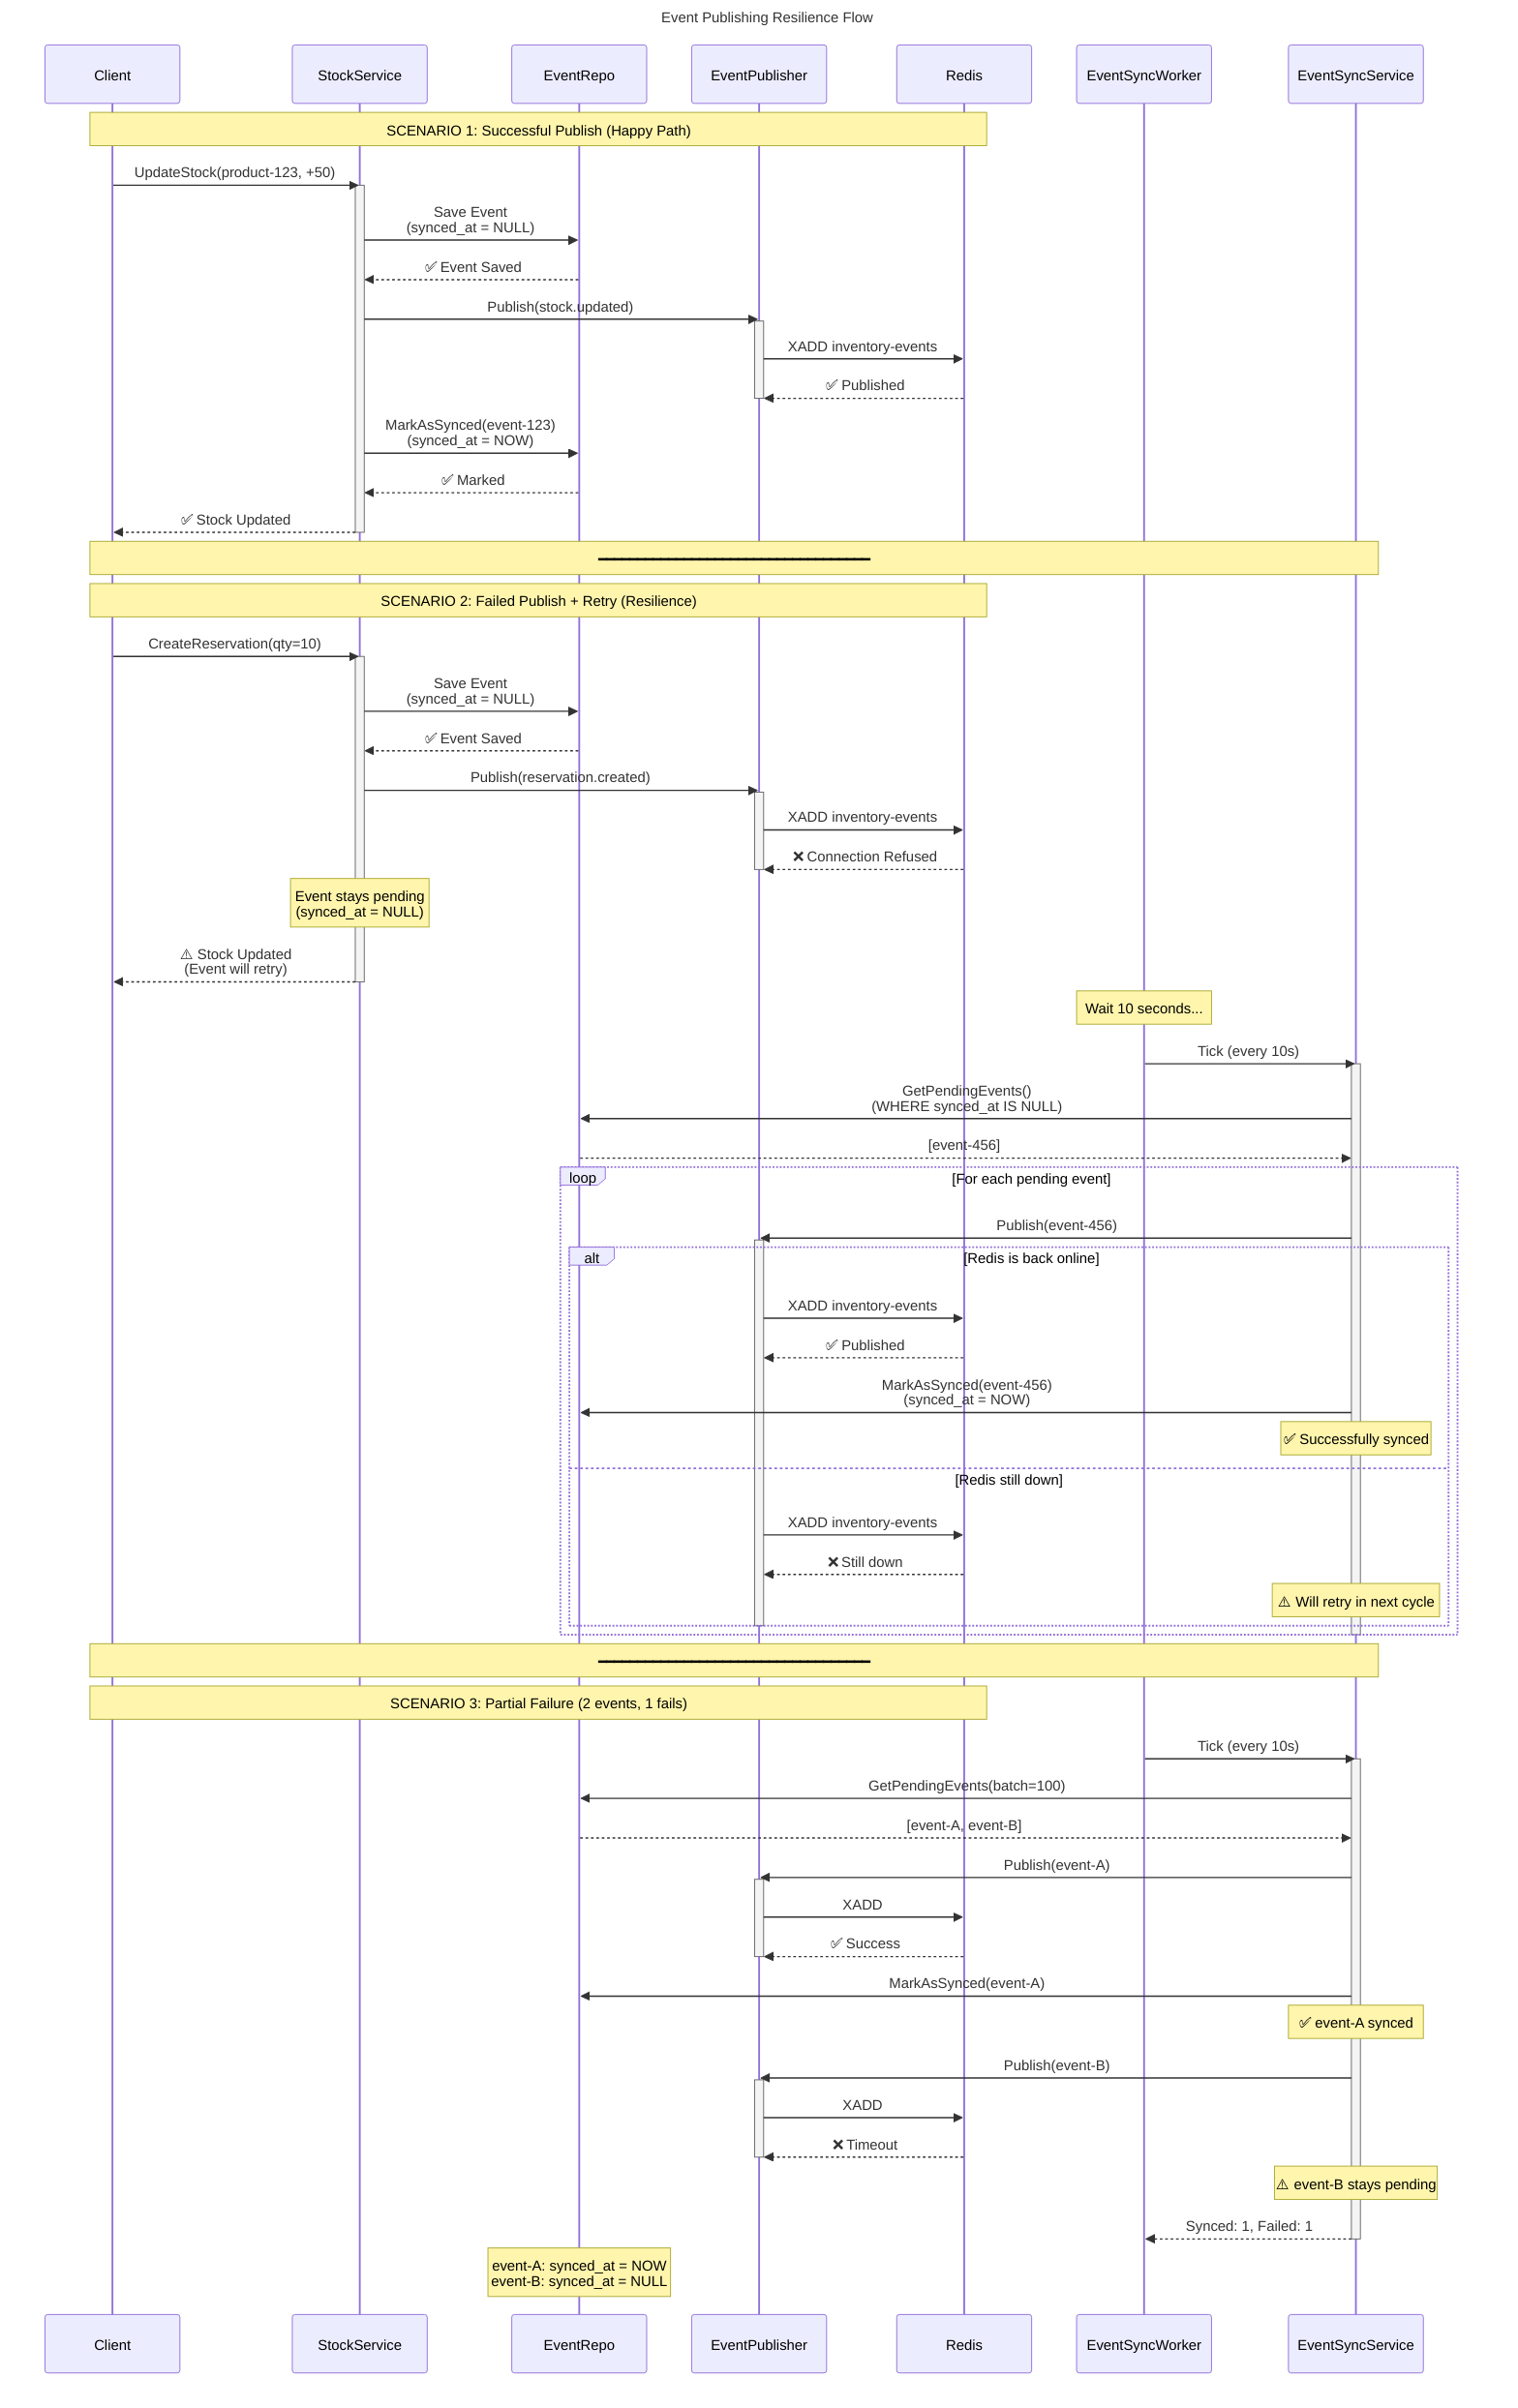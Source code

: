 ---
title: Event Publishing Resilience Flow
---
sequenceDiagram
    participant Client
    participant StockService
    participant EventRepo
    participant EventPublisher
    participant Redis
    participant EventSyncWorker
    participant EventSyncService

    Note over Client,Redis: SCENARIO 1: Successful Publish (Happy Path)
    
    Client->>StockService: UpdateStock(product-123, +50)
    activate StockService
    
    StockService->>EventRepo: Save Event<br/>(synced_at = NULL)
    EventRepo-->>StockService: ✅ Event Saved
    
    StockService->>EventPublisher: Publish(stock.updated)
    activate EventPublisher
    EventPublisher->>Redis: XADD inventory-events
    Redis-->>EventPublisher: ✅ Published
    deactivate EventPublisher
    
    StockService->>EventRepo: MarkAsSynced(event-123)<br/>(synced_at = NOW)
    EventRepo-->>StockService: ✅ Marked
    
    StockService-->>Client: ✅ Stock Updated
    deactivate StockService
    
    Note over Client,EventSyncService: ━━━━━━━━━━━━━━━━━━━━━━━━━━━━━━━━━━━
    
    Note over Client,Redis: SCENARIO 2: Failed Publish + Retry (Resilience)
    
    Client->>StockService: CreateReservation(qty=10)
    activate StockService
    
    StockService->>EventRepo: Save Event<br/>(synced_at = NULL)
    EventRepo-->>StockService: ✅ Event Saved
    
    StockService->>EventPublisher: Publish(reservation.created)
    activate EventPublisher
    EventPublisher->>Redis: XADD inventory-events
    Redis-->>EventPublisher: ❌ Connection Refused
    deactivate EventPublisher
    
    Note over StockService: Event stays pending<br/>(synced_at = NULL)
    
    StockService-->>Client: ⚠️ Stock Updated<br/>(Event will retry)
    deactivate StockService
    
    Note over EventSyncWorker: Wait 10 seconds...
    
    EventSyncWorker->>EventSyncService: Tick (every 10s)
    activate EventSyncService
    
    EventSyncService->>EventRepo: GetPendingEvents()<br/>(WHERE synced_at IS NULL)
    EventRepo-->>EventSyncService: [event-456]
    
    loop For each pending event
        EventSyncService->>EventPublisher: Publish(event-456)
        activate EventPublisher
        
        alt Redis is back online
            EventPublisher->>Redis: XADD inventory-events
            Redis-->>EventPublisher: ✅ Published
            EventSyncService->>EventRepo: MarkAsSynced(event-456)<br/>(synced_at = NOW)
            Note over EventSyncService: ✅ Successfully synced
        else Redis still down
            EventPublisher->>Redis: XADD inventory-events
            Redis-->>EventPublisher: ❌ Still down
            Note over EventSyncService: ⚠️ Will retry in next cycle
        end
        
        deactivate EventPublisher
    end
    
    deactivate EventSyncService
    
    Note over Client,EventSyncService: ━━━━━━━━━━━━━━━━━━━━━━━━━━━━━━━━━━━
    
    Note over Client,Redis: SCENARIO 3: Partial Failure (2 events, 1 fails)
    
    EventSyncWorker->>EventSyncService: Tick (every 10s)
    activate EventSyncService
    
    EventSyncService->>EventRepo: GetPendingEvents(batch=100)
    EventRepo-->>EventSyncService: [event-A, event-B]
    
    EventSyncService->>EventPublisher: Publish(event-A)
    activate EventPublisher
    EventPublisher->>Redis: XADD
    Redis-->>EventPublisher: ✅ Success
    deactivate EventPublisher
    EventSyncService->>EventRepo: MarkAsSynced(event-A)
    Note over EventSyncService: ✅ event-A synced
    
    EventSyncService->>EventPublisher: Publish(event-B)
    activate EventPublisher
    EventPublisher->>Redis: XADD
    Redis-->>EventPublisher: ❌ Timeout
    deactivate EventPublisher
    Note over EventSyncService: ⚠️ event-B stays pending
    
    EventSyncService-->>EventSyncWorker: Synced: 1, Failed: 1
    deactivate EventSyncService
    
    Note over EventRepo: event-A: synced_at = NOW<br/>event-B: synced_at = NULL